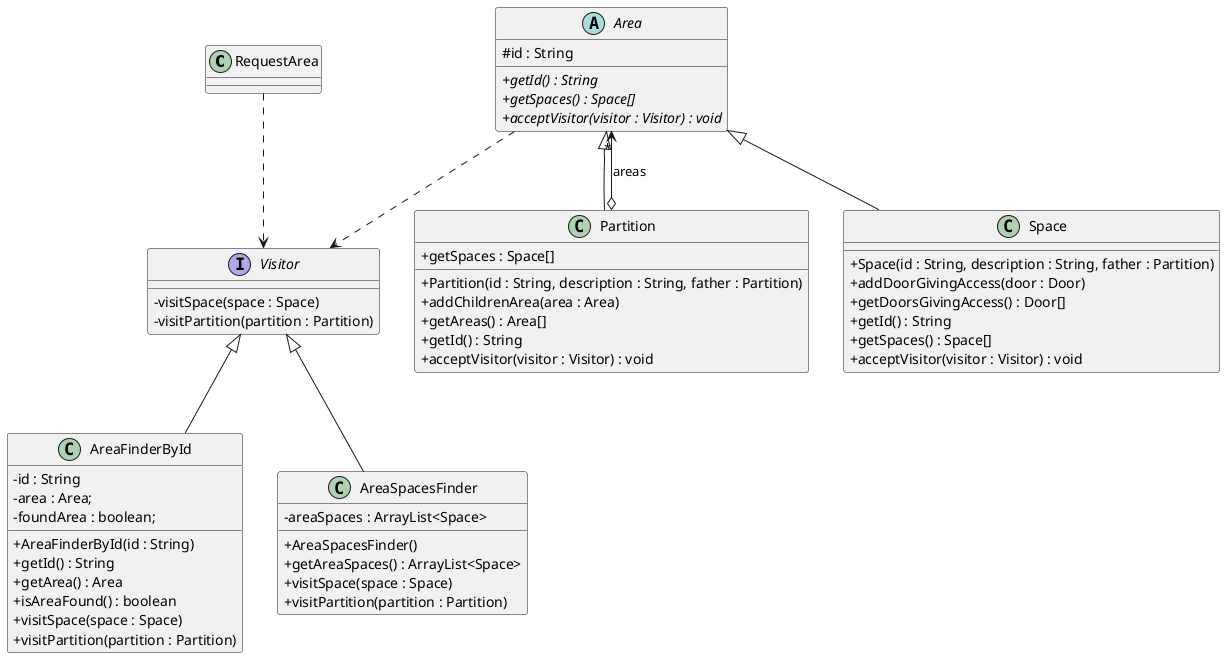 @startuml
'https://plantuml.com/class-diagram
skinparam classAttributeIconSize 0

RequestArea -[dashed]-> Visitor

interface Visitor{
    -visitSpace(space : Space)
    -visitPartition(partition : Partition)
}

class AreaFinderById{
    -id : String
    -area : Area;
    -foundArea : boolean;
    +AreaFinderById(id : String)
    +getId() : String
    +getArea() : Area
    +isAreaFound() : boolean
    +visitSpace(space : Space)
    +visitPartition(partition : Partition)
}

class AreaSpacesFinder{
    -areaSpaces : ArrayList<Space>
    +AreaSpacesFinder()
    +getAreaSpaces() : ArrayList<Space>
    +visitSpace(space : Space)
    +visitPartition(partition : Partition)

}

Visitor<|-- AreaFinderById
Visitor<|-- AreaSpacesFinder

abstract class Area {
# id : String
+ {abstract} getId() : String
+ {abstract} getSpaces() : Space[]
+ {abstract} acceptVisitor(visitor : Visitor) : void
}

Area -[dashed]-> Visitor

class Partition extends Area{
+ Partition(id : String, description : String, father : Partition)
+ addChildrenArea(area : Area)
+ getAreas() : Area[]
+ getId() : String
+ getSpaces : Space[]
+ acceptVisitor(visitor : Visitor) : void
}

Partition o--> "*" Area : areas

class Space extends Area{
+ Space(id : String, description : String, father : Partition)
+ addDoorGivingAccess(door : Door)
+ getDoorsGivingAccess() : Door[]
+ getId() : String
+ getSpaces() : Space[]
+ acceptVisitor(visitor : Visitor) : void
}

@enduml